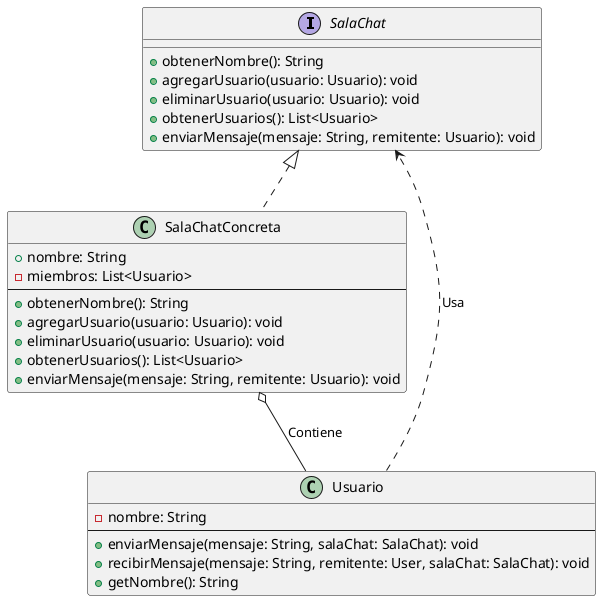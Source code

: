@startuml

interface SalaChat {
  + obtenerNombre(): String
  + agregarUsuario(usuario: Usuario): void
  + eliminarUsuario(usuario: Usuario): void
  + obtenerUsuarios(): List<Usuario>
  + enviarMensaje(mensaje: String, remitente: Usuario): void
}

class SalaChatConcreta implements SalaChat {
  + nombre: String
  - miembros: List<Usuario>
  --
  + obtenerNombre(): String
  + agregarUsuario(usuario: Usuario): void
  + eliminarUsuario(usuario: Usuario): void
  + obtenerUsuarios(): List<Usuario>
  + enviarMensaje(mensaje: String, remitente: Usuario): void
}


class Usuario {
  - nombre: String
  --
  + enviarMensaje(mensaje: String, salaChat: SalaChat): void
  + recibirMensaje(mensaje: String, remitente: User, salaChat: SalaChat): void
  + getNombre(): String
}


SalaChatConcreta o-- Usuario : Contiene
Usuario ..> SalaChat : Usa

@enduml